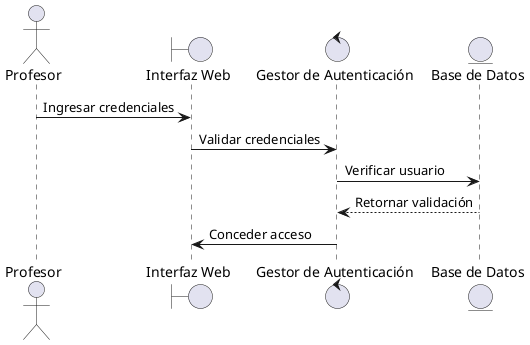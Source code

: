 @startuml 'Iniciar Sesión'
actor Profesor
boundary "Interfaz Web" as UI
control "Gestor de Autenticación" as GA
entity "Base de Datos" as DB

Profesor -> UI: Ingresar credenciales
UI -> GA: Validar credenciales
GA -> DB: Verificar usuario
DB --> GA: Retornar validación
GA -> UI: Conceder acceso

@enduml

